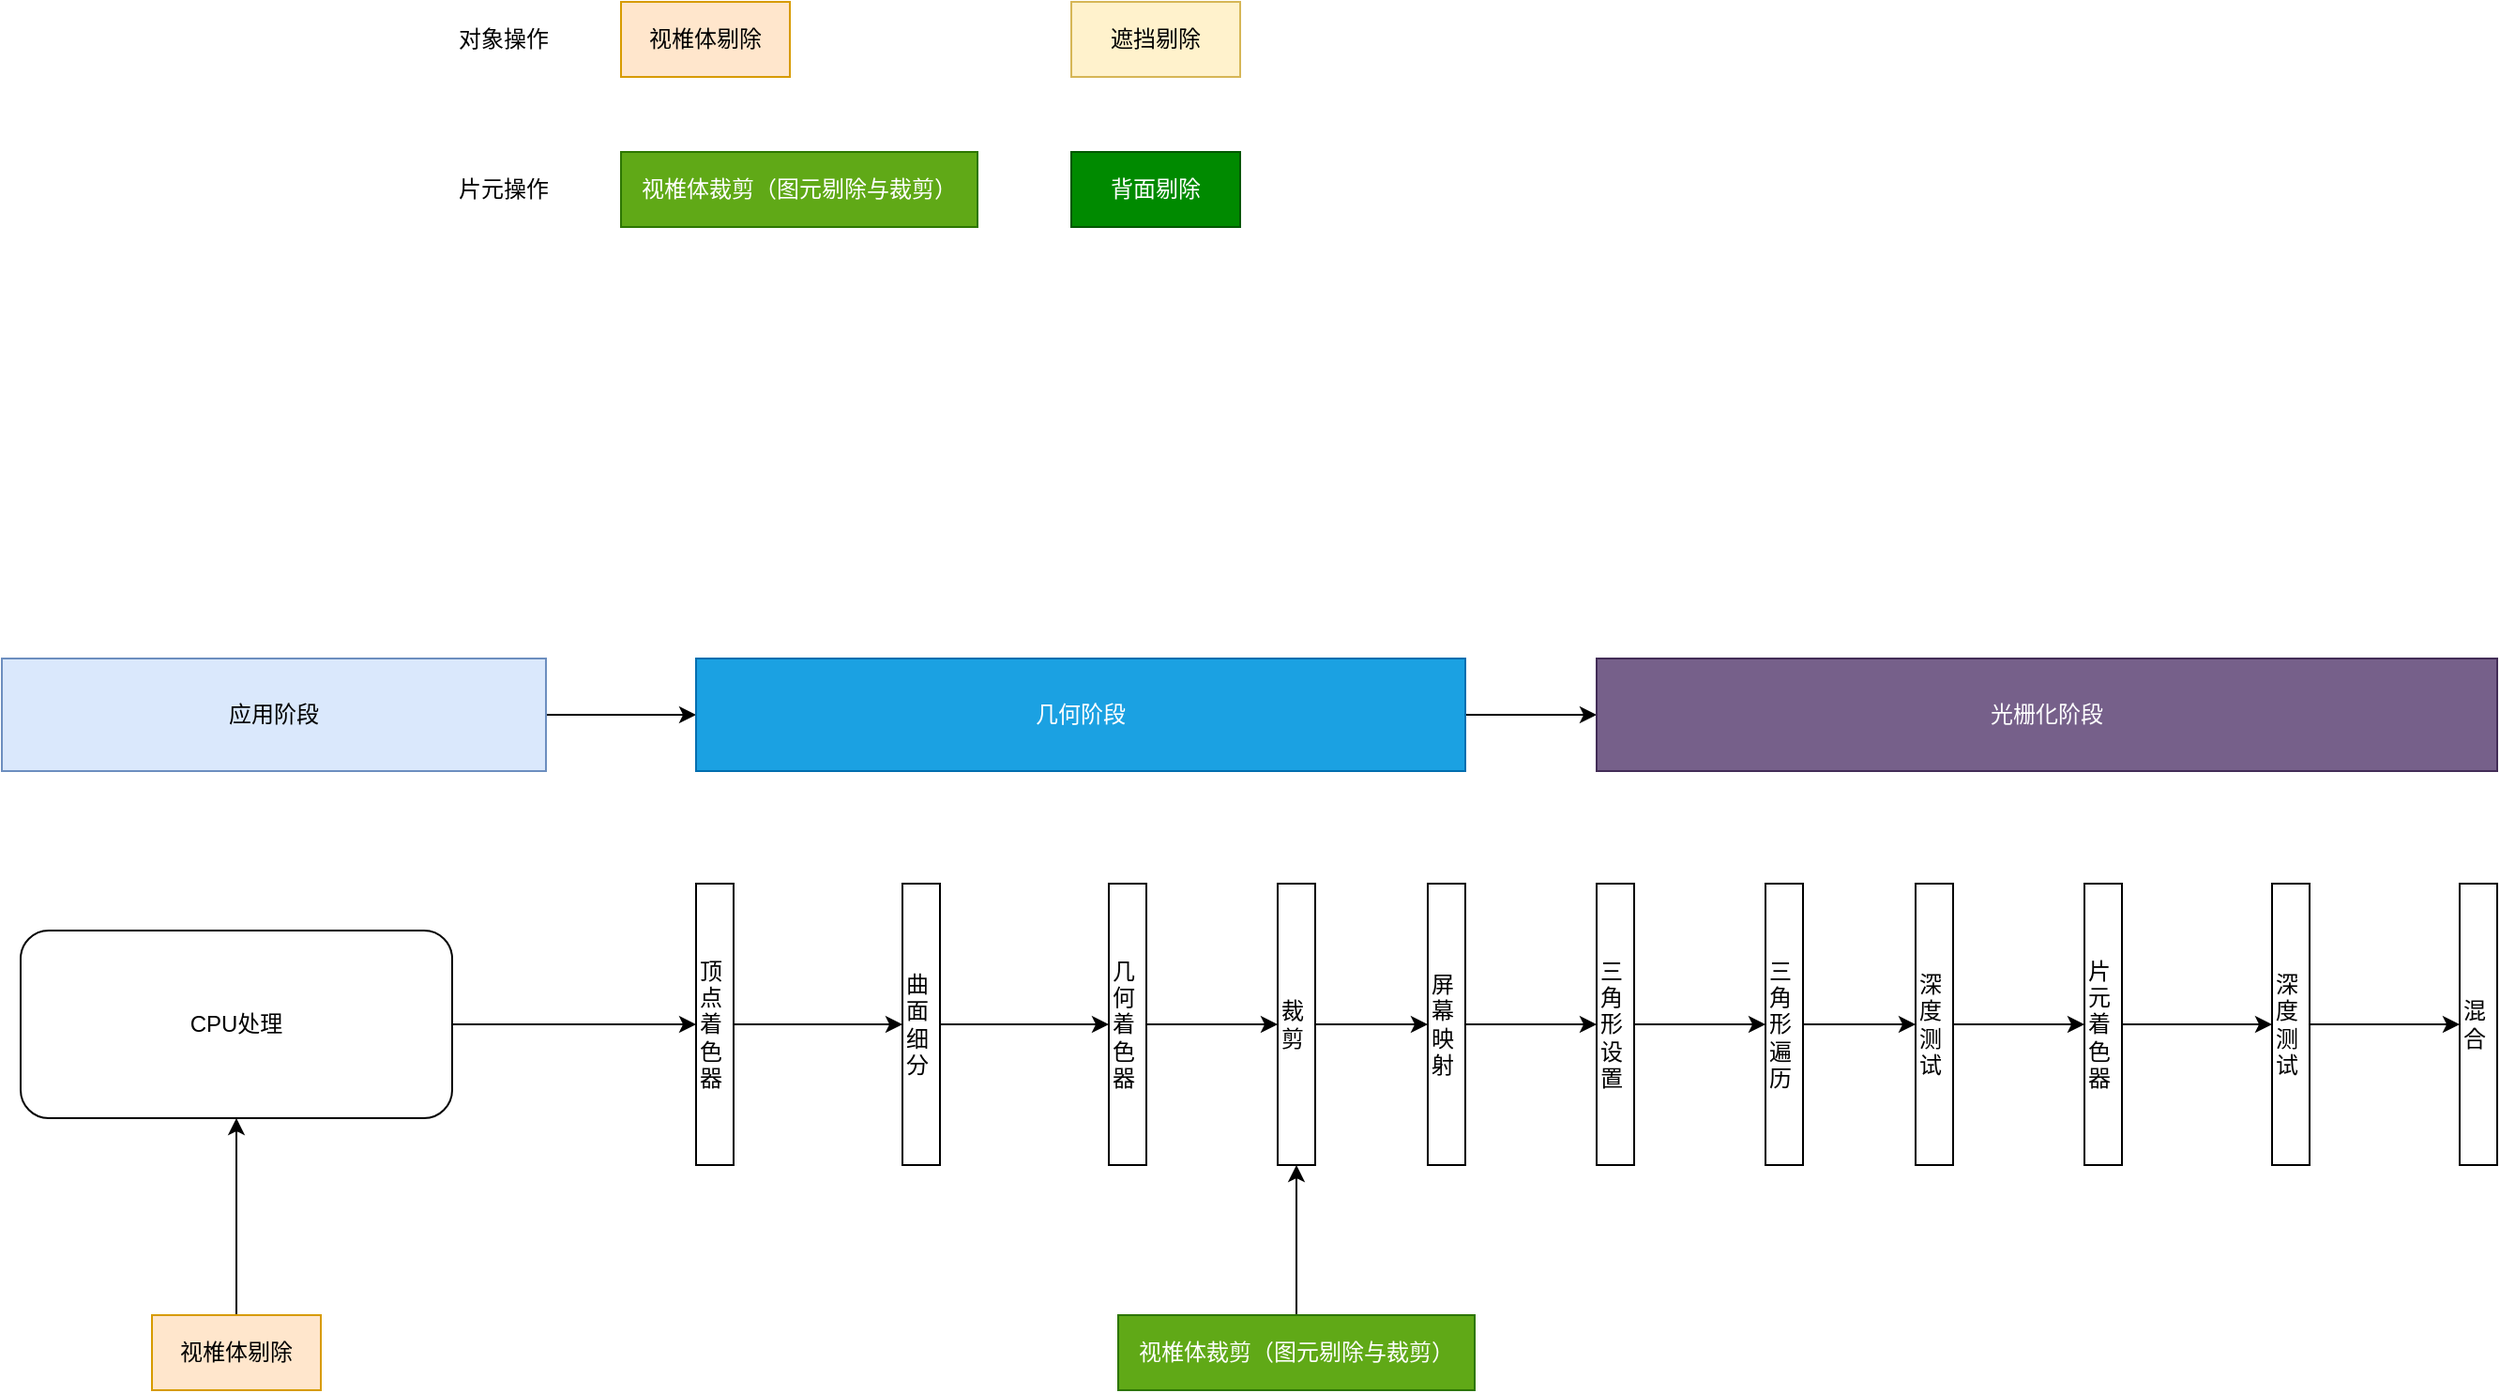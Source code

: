 <mxfile version="12.2.4" pages="1"><diagram id="WiIDiC1iZkVSDsP2gA1T" name="Page-1"><mxGraphModel dx="4340" dy="600" grid="1" gridSize="10" guides="1" tooltips="1" connect="1" arrows="1" fold="1" page="1" pageScale="1" pageWidth="3300" pageHeight="4681" math="0" shadow="0"><root><mxCell id="0"/><mxCell id="1" parent="0"/><mxCell id="2" value="视椎体剔除" style="rounded=0;whiteSpace=wrap;html=1;fillColor=#ffe6cc;strokeColor=#d79b00;" parent="1" vertex="1"><mxGeometry x="250" y="180" width="90" height="40" as="geometry"/></mxCell><mxCell id="3" value="视椎体裁剪（图元剔除与裁剪）" style="rounded=0;whiteSpace=wrap;html=1;fillColor=#60a917;strokeColor=#2D7600;fontColor=#ffffff;" parent="1" vertex="1"><mxGeometry x="250" y="260" width="190" height="40" as="geometry"/></mxCell><mxCell id="4" value="遮挡剔除" style="rounded=0;whiteSpace=wrap;html=1;fillColor=#fff2cc;strokeColor=#d6b656;" parent="1" vertex="1"><mxGeometry x="490" y="180" width="90" height="40" as="geometry"/></mxCell><mxCell id="5" value="背面剔除" style="rounded=0;whiteSpace=wrap;html=1;fillColor=#008a00;strokeColor=#005700;fontColor=#ffffff;" parent="1" vertex="1"><mxGeometry x="490" y="260" width="90" height="40" as="geometry"/></mxCell><mxCell id="6" value="片元操作" style="text;html=1;align=center;verticalAlign=middle;whiteSpace=wrap;rounded=0;" parent="1" vertex="1"><mxGeometry x="145" y="270" width="85" height="20" as="geometry"/></mxCell><mxCell id="7" value="对象操作" style="text;html=1;align=center;verticalAlign=middle;whiteSpace=wrap;rounded=0;" parent="1" vertex="1"><mxGeometry x="145" y="190" width="85" height="20" as="geometry"/></mxCell><mxCell id="10" value="" style="edgeStyle=orthogonalEdgeStyle;rounded=0;orthogonalLoop=1;jettySize=auto;html=1;" parent="1" source="8" target="9" edge="1"><mxGeometry relative="1" as="geometry"/></mxCell><mxCell id="8" value="应用阶段" style="rounded=0;whiteSpace=wrap;html=1;fillColor=#dae8fc;strokeColor=#6c8ebf;" parent="1" vertex="1"><mxGeometry x="-80" y="530" width="290" height="60" as="geometry"/></mxCell><mxCell id="12" value="" style="edgeStyle=orthogonalEdgeStyle;rounded=0;orthogonalLoop=1;jettySize=auto;html=1;" parent="1" source="9" target="11" edge="1"><mxGeometry relative="1" as="geometry"/></mxCell><mxCell id="9" value="几何阶段" style="rounded=0;whiteSpace=wrap;html=1;fillColor=#1ba1e2;strokeColor=#006EAF;fontColor=#ffffff;" parent="1" vertex="1"><mxGeometry x="290" y="530" width="410" height="60" as="geometry"/></mxCell><mxCell id="11" value="光栅化阶段" style="rounded=0;whiteSpace=wrap;html=1;fillColor=#76608a;strokeColor=#432D57;fontColor=#ffffff;" parent="1" vertex="1"><mxGeometry x="770" y="530" width="480" height="60" as="geometry"/></mxCell><mxCell id="33" value="" style="edgeStyle=orthogonalEdgeStyle;rounded=0;orthogonalLoop=1;jettySize=auto;html=1;entryX=0;entryY=0.5;entryDx=0;entryDy=0;" parent="1" source="13" target="14" edge="1"><mxGeometry relative="1" as="geometry"><mxPoint x="390" y="725" as="targetPoint"/></mxGeometry></mxCell><mxCell id="13" value="&lt;div&gt;&lt;span&gt;顶点着色器&lt;/span&gt;&lt;/div&gt;" style="rounded=0;whiteSpace=wrap;html=1;align=left;" parent="1" vertex="1"><mxGeometry x="290" y="650" width="20" height="150" as="geometry"/></mxCell><mxCell id="35" value="" style="edgeStyle=orthogonalEdgeStyle;rounded=0;orthogonalLoop=1;jettySize=auto;html=1;" parent="1" source="14" target="15" edge="1"><mxGeometry relative="1" as="geometry"/></mxCell><mxCell id="14" value="&lt;div&gt;&lt;span&gt;曲面细分&lt;/span&gt;&lt;/div&gt;" style="rounded=0;whiteSpace=wrap;html=1;align=left;" parent="1" vertex="1"><mxGeometry x="400" y="650" width="20" height="150" as="geometry"/></mxCell><mxCell id="36" value="" style="edgeStyle=orthogonalEdgeStyle;rounded=0;orthogonalLoop=1;jettySize=auto;html=1;" parent="1" source="15" target="16" edge="1"><mxGeometry relative="1" as="geometry"/></mxCell><mxCell id="15" value="&lt;div&gt;&lt;span&gt;几何着色器&lt;/span&gt;&lt;/div&gt;" style="rounded=0;whiteSpace=wrap;html=1;align=left;" parent="1" vertex="1"><mxGeometry x="510" y="650" width="20" height="150" as="geometry"/></mxCell><mxCell id="37" value="" style="edgeStyle=orthogonalEdgeStyle;rounded=0;orthogonalLoop=1;jettySize=auto;html=1;" parent="1" source="16" target="17" edge="1"><mxGeometry relative="1" as="geometry"/></mxCell><mxCell id="16" value="&lt;div&gt;&lt;span&gt;裁剪&lt;/span&gt;&lt;/div&gt;" style="rounded=0;whiteSpace=wrap;html=1;align=left;" parent="1" vertex="1"><mxGeometry x="600" y="650" width="20" height="150" as="geometry"/></mxCell><mxCell id="38" value="" style="edgeStyle=orthogonalEdgeStyle;rounded=0;orthogonalLoop=1;jettySize=auto;html=1;" parent="1" source="17" target="19" edge="1"><mxGeometry relative="1" as="geometry"/></mxCell><mxCell id="17" value="&lt;div&gt;&lt;span&gt;屏幕映射&lt;/span&gt;&lt;/div&gt;" style="rounded=0;whiteSpace=wrap;html=1;align=left;" parent="1" vertex="1"><mxGeometry x="680" y="650" width="20" height="150" as="geometry"/></mxCell><mxCell id="39" value="" style="edgeStyle=orthogonalEdgeStyle;rounded=0;orthogonalLoop=1;jettySize=auto;html=1;" parent="1" source="19" target="20" edge="1"><mxGeometry relative="1" as="geometry"/></mxCell><mxCell id="19" value="&lt;div&gt;&lt;span&gt;三角形设置&lt;/span&gt;&lt;/div&gt;" style="rounded=0;whiteSpace=wrap;html=1;align=left;" parent="1" vertex="1"><mxGeometry x="770" y="650" width="20" height="150" as="geometry"/></mxCell><mxCell id="40" value="" style="edgeStyle=orthogonalEdgeStyle;rounded=0;orthogonalLoop=1;jettySize=auto;html=1;" parent="1" source="20" target="21" edge="1"><mxGeometry relative="1" as="geometry"/></mxCell><mxCell id="20" value="&lt;div&gt;&lt;span&gt;三角形遍历&lt;/span&gt;&lt;/div&gt;" style="rounded=0;whiteSpace=wrap;html=1;align=left;" parent="1" vertex="1"><mxGeometry x="860" y="650" width="20" height="150" as="geometry"/></mxCell><mxCell id="41" value="" style="edgeStyle=orthogonalEdgeStyle;rounded=0;orthogonalLoop=1;jettySize=auto;html=1;" parent="1" source="21" target="22" edge="1"><mxGeometry relative="1" as="geometry"/></mxCell><mxCell id="21" value="&lt;div&gt;&lt;span&gt;深度测试&lt;/span&gt;&lt;/div&gt;" style="rounded=0;whiteSpace=wrap;html=1;align=left;" parent="1" vertex="1"><mxGeometry x="940" y="650" width="20" height="150" as="geometry"/></mxCell><mxCell id="42" value="" style="edgeStyle=orthogonalEdgeStyle;rounded=0;orthogonalLoop=1;jettySize=auto;html=1;" parent="1" source="22" target="23" edge="1"><mxGeometry relative="1" as="geometry"/></mxCell><mxCell id="22" value="&lt;div&gt;&lt;span&gt;片元着色器&lt;/span&gt;&lt;/div&gt;" style="rounded=0;whiteSpace=wrap;html=1;align=left;" parent="1" vertex="1"><mxGeometry x="1030" y="650" width="20" height="150" as="geometry"/></mxCell><mxCell id="43" value="" style="edgeStyle=orthogonalEdgeStyle;rounded=0;orthogonalLoop=1;jettySize=auto;html=1;" parent="1" source="23" target="24" edge="1"><mxGeometry relative="1" as="geometry"/></mxCell><mxCell id="23" value="&lt;div&gt;&lt;span&gt;深度测试&lt;/span&gt;&lt;/div&gt;" style="rounded=0;whiteSpace=wrap;html=1;align=left;" parent="1" vertex="1"><mxGeometry x="1130" y="650" width="20" height="150" as="geometry"/></mxCell><mxCell id="24" value="&lt;div&gt;&lt;span&gt;混合&lt;/span&gt;&lt;/div&gt;" style="rounded=0;whiteSpace=wrap;html=1;align=left;" parent="1" vertex="1"><mxGeometry x="1230" y="650" width="20" height="150" as="geometry"/></mxCell><mxCell id="27" value="" style="edgeStyle=orthogonalEdgeStyle;rounded=0;orthogonalLoop=1;jettySize=auto;html=1;entryX=0.5;entryY=1;entryDx=0;entryDy=0;" parent="1" source="25" target="16" edge="1"><mxGeometry relative="1" as="geometry"><mxPoint x="610" y="840" as="targetPoint"/></mxGeometry></mxCell><mxCell id="25" value="视椎体裁剪（图元剔除与裁剪）" style="rounded=0;whiteSpace=wrap;html=1;fillColor=#60a917;strokeColor=#2D7600;fontColor=#ffffff;" parent="1" vertex="1"><mxGeometry x="515" y="880" width="190" height="40" as="geometry"/></mxCell><mxCell id="31" value="" style="edgeStyle=orthogonalEdgeStyle;rounded=0;orthogonalLoop=1;jettySize=auto;html=1;entryX=0.5;entryY=1;entryDx=0;entryDy=0;" parent="1" source="28" target="29" edge="1"><mxGeometry relative="1" as="geometry"><mxPoint x="45" y="830" as="targetPoint"/></mxGeometry></mxCell><mxCell id="28" value="视椎体剔除" style="rounded=0;whiteSpace=wrap;html=1;fillColor=#ffe6cc;strokeColor=#d79b00;" parent="1" vertex="1"><mxGeometry y="880" width="90" height="40" as="geometry"/></mxCell><mxCell id="45" value="" style="edgeStyle=orthogonalEdgeStyle;rounded=0;orthogonalLoop=1;jettySize=auto;html=1;entryX=0;entryY=0.5;entryDx=0;entryDy=0;" parent="1" source="29" target="13" edge="1"><mxGeometry relative="1" as="geometry"><mxPoint x="240" y="725" as="targetPoint"/></mxGeometry></mxCell><mxCell id="29" value="CPU处理" style="rounded=1;whiteSpace=wrap;html=1;" parent="1" vertex="1"><mxGeometry x="-70" y="675" width="230" height="100" as="geometry"/></mxCell></root></mxGraphModel></diagram></mxfile>